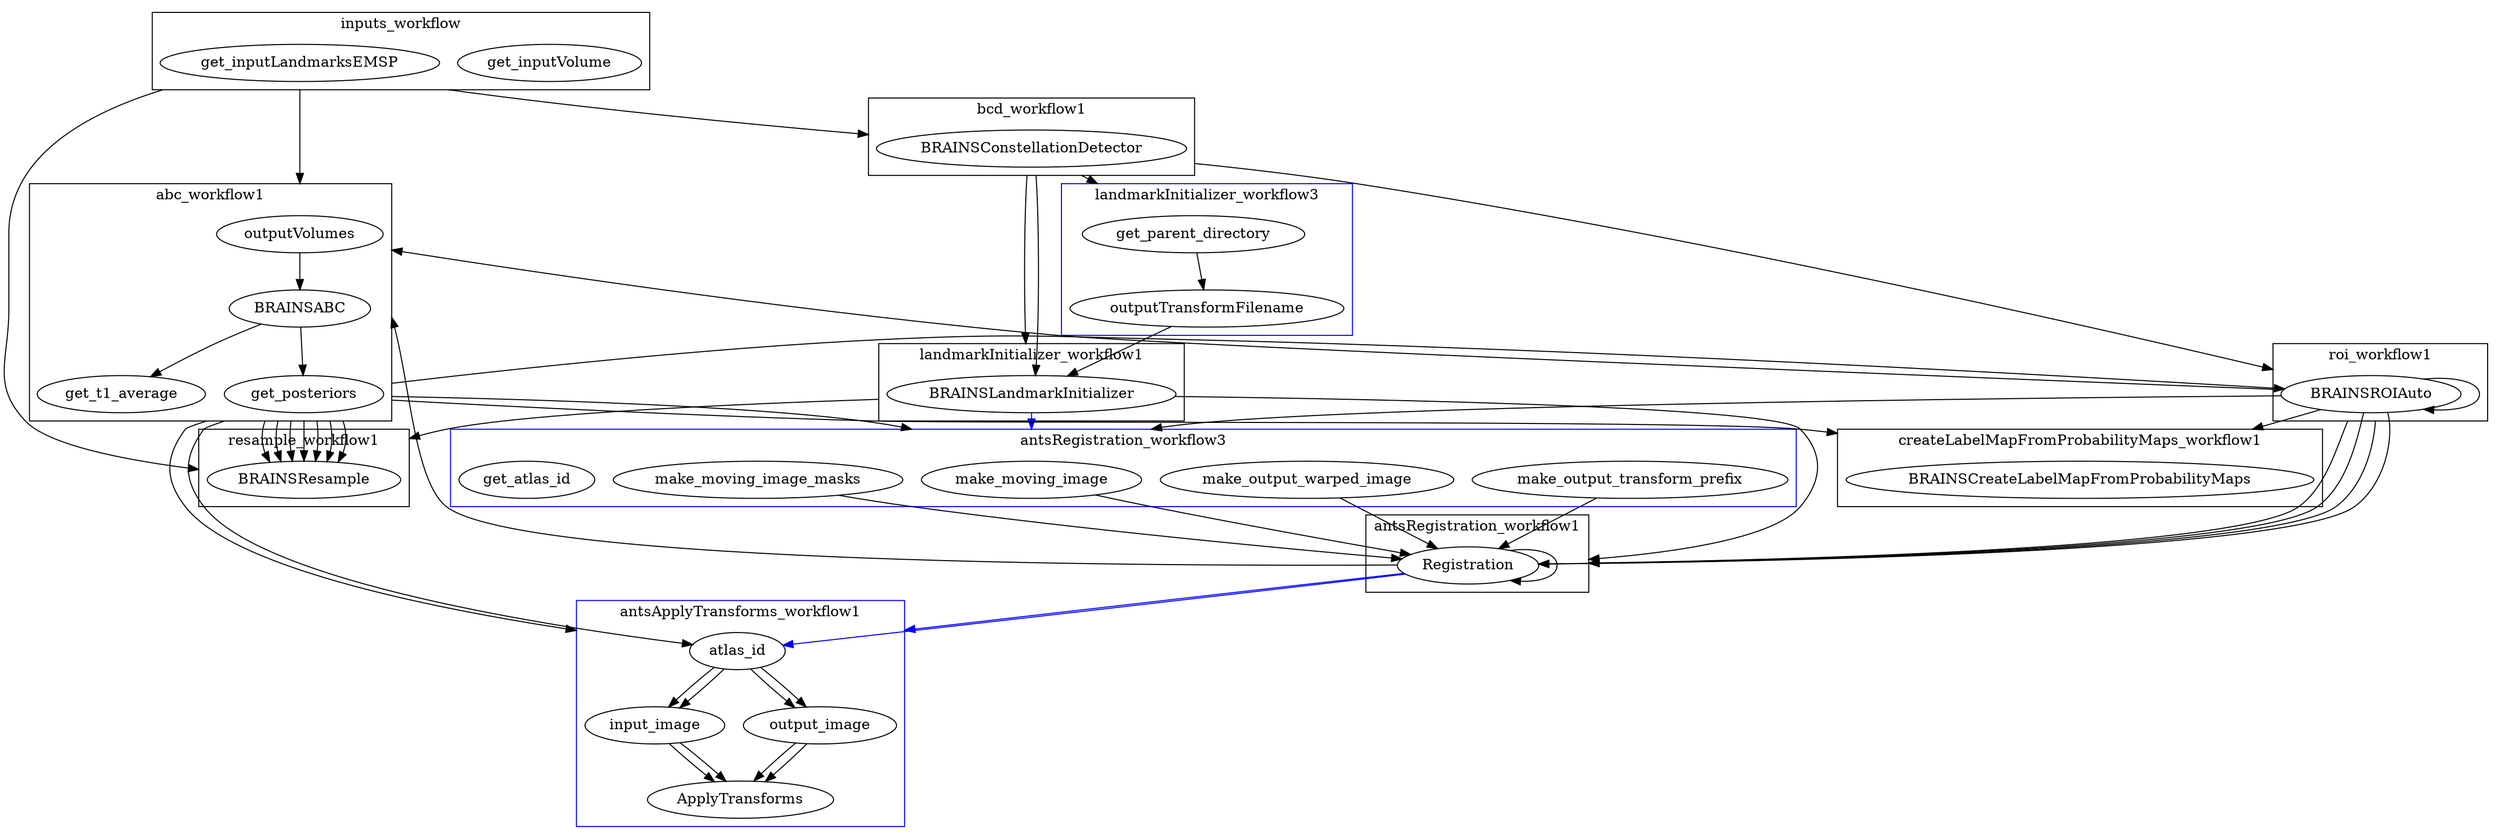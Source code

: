 digraph G {
compound=true 
subgraph cluster_inputs_workflow {
label = inputs_workflow 
get_inputVolume
get_inputLandmarksEMSP
}
subgraph cluster_bcd_workflow1 {
label = bcd_workflow1 
BRAINSConstellationDetector
}
subgraph cluster_roi_workflow1 {
label = roi_workflow1 
BRAINSROIAuto
}
subgraph cluster_landmarkInitializer_workflow1 {
label = landmarkInitializer_workflow1 
BRAINSLandmarkInitializer
}
subgraph cluster_landmarkInitializer_workflow2 {
label = landmarkInitializer_workflow2 
BRAINSLandmarkInitializer
}
subgraph cluster_resample_workflow1 {
label = resample_workflow1 
BRAINSResample
}
subgraph cluster_roi_workflow2 {
label = roi_workflow2 
BRAINSROIAuto
}
subgraph cluster_antsRegistration_workflow1 {
label = antsRegistration_workflow1 
Registration
}
subgraph cluster_antsRegistration_workflow2 {
label = antsRegistration_workflow2 
Registration
}
subgraph cluster_abc_workflow1 {
label = abc_workflow1 
outputVolumes
BRAINSABC
get_t1_average
get_posteriors
outputVolumes -> BRAINSABC
BRAINSABC -> get_t1_average
BRAINSABC -> get_posteriors
}
subgraph cluster_resample_workflow2 {
label = resample_workflow2 
BRAINSResample
}
subgraph cluster_resample_workflow3 {
label = resample_workflow3 
BRAINSResample
}
subgraph cluster_resample_workflow4 {
label = resample_workflow4 
BRAINSResample
}
subgraph cluster_resample_workflow5 {
label = resample_workflow5 
BRAINSResample
}
subgraph cluster_resample_workflow6 {
label = resample_workflow6 
BRAINSResample
}
subgraph cluster_resample_workflow7 {
label = resample_workflow7 
BRAINSResample
}
subgraph cluster_resample_workflow8 {
label = resample_workflow8 
BRAINSResample
}
subgraph cluster_createLabelMapFromProbabilityMaps_workflow1 {
label = createLabelMapFromProbabilityMaps_workflow1 
BRAINSCreateLabelMapFromProbabilityMaps
}
subgraph cluster_landmarkInitializer_workflow3 {
label = landmarkInitializer_workflow3 
get_parent_directory
outputTransformFilename
BRAINSLandmarkInitializer
get_parent_directory -> outputTransformFilename
outputTransformFilename -> BRAINSLandmarkInitializer
color=blue
}
subgraph cluster_roi_workflow3 {
label = roi_workflow3 
BRAINSROIAuto
}
subgraph cluster_antsRegistration_workflow3 {
label = antsRegistration_workflow3 
make_moving_image
make_moving_image_masks
make_output_transform_prefix
make_output_warped_image
get_atlas_id
Registration
make_moving_image -> Registration
make_moving_image_masks -> Registration
make_output_transform_prefix -> Registration
make_output_warped_image -> Registration
color=blue
}
subgraph cluster_antsApplyTransforms_workflow1 {
label = antsApplyTransforms_workflow1 
atlas_id
input_image
output_image
ApplyTransforms
atlas_id -> input_image
atlas_id -> output_image
input_image -> ApplyTransforms
output_image -> ApplyTransforms
color=blue
}
subgraph cluster_antsApplyTransforms_workflow2 {
label = antsApplyTransforms_workflow2 
atlas_id
input_image
output_image
ApplyTransforms
atlas_id -> input_image
atlas_id -> output_image
input_image -> ApplyTransforms
output_image -> ApplyTransforms
color=blue
}
get_inputLandmarksEMSP -> BRAINSConstellationDetector [ltail=cluster_inputs_workflow, lhead=cluster_bcd_workflow1]
BRAINSConstellationDetector -> BRAINSROIAuto [ltail=cluster_bcd_workflow1, lhead=cluster_roi_workflow1]
BRAINSConstellationDetector -> BRAINSLandmarkInitializer [ltail=cluster_bcd_workflow1, lhead=cluster_landmarkInitializer_workflow1]
BRAINSConstellationDetector -> BRAINSLandmarkInitializer [ltail=cluster_bcd_workflow1, lhead=cluster_landmarkInitializer_workflow2]
get_inputLandmarksEMSP -> BRAINSResample [ltail=cluster_inputs_workflow, lhead=cluster_resample_workflow1]
BRAINSLandmarkInitializer -> BRAINSResample [ltail=cluster_landmarkInitializer_workflow1, lhead=cluster_resample_workflow1]
BRAINSROIAuto -> BRAINSROIAuto [ltail=cluster_roi_workflow1, lhead=cluster_roi_workflow2]
BRAINSROIAuto -> Registration [ltail=cluster_roi_workflow1, lhead=cluster_antsRegistration_workflow1]
BRAINSROIAuto -> Registration [ltail=cluster_roi_workflow2, lhead=cluster_antsRegistration_workflow1]
BRAINSLandmarkInitializer -> Registration [ltail=cluster_landmarkInitializer_workflow2, lhead=cluster_antsRegistration_workflow1]
BRAINSROIAuto -> Registration [ltail=cluster_roi_workflow1, lhead=cluster_antsRegistration_workflow2]
BRAINSROIAuto -> Registration [ltail=cluster_roi_workflow2, lhead=cluster_antsRegistration_workflow2]
Registration -> Registration [ltail=cluster_antsRegistration_workflow1, lhead=cluster_antsRegistration_workflow2]
BRAINSROIAuto -> outputVolumes [ltail=cluster_roi_workflow1, lhead=cluster_abc_workflow1]
get_inputLandmarksEMSP -> outputVolumes [ltail=cluster_inputs_workflow, lhead=cluster_abc_workflow1]
Registration -> outputVolumes [ltail=cluster_antsRegistration_workflow2, lhead=cluster_abc_workflow1]
get_posteriors -> BRAINSResample [ltail=cluster_abc_workflow1, lhead=cluster_resample_workflow2]
get_posteriors -> BRAINSResample [ltail=cluster_abc_workflow1, lhead=cluster_resample_workflow3]
get_posteriors -> BRAINSResample [ltail=cluster_abc_workflow1, lhead=cluster_resample_workflow4]
get_posteriors -> BRAINSResample [ltail=cluster_abc_workflow1, lhead=cluster_resample_workflow5]
get_posteriors -> BRAINSResample [ltail=cluster_abc_workflow1, lhead=cluster_resample_workflow6]
get_posteriors -> BRAINSResample [ltail=cluster_abc_workflow1, lhead=cluster_resample_workflow7]
get_posteriors -> BRAINSResample [ltail=cluster_abc_workflow1, lhead=cluster_resample_workflow8]
get_posteriors -> BRAINSCreateLabelMapFromProbabilityMaps [ltail=cluster_abc_workflow1, lhead=cluster_createLabelMapFromProbabilityMaps_workflow1]
BRAINSROIAuto -> BRAINSCreateLabelMapFromProbabilityMaps [ltail=cluster_roi_workflow2, lhead=cluster_createLabelMapFromProbabilityMaps_workflow1]
BRAINSConstellationDetector -> get_parent_directory [ltail=cluster_bcd_workflow1, lhead=cluster_landmarkInitializer_workflow3]
get_posteriors -> BRAINSROIAuto [ltail=cluster_abc_workflow1, lhead=cluster_roi_workflow3]
get_posteriors -> make_moving_image [ltail=cluster_abc_workflow1, lhead=cluster_antsRegistration_workflow3]
BRAINSROIAuto -> make_moving_image [ltail=cluster_roi_workflow3, lhead=cluster_antsRegistration_workflow3]
BRAINSLandmarkInitializer -> make_moving_image [ltail=cluster_landmarkInitializer_workflow3, lhead=cluster_antsRegistration_workflow3] [color=blue]
get_posteriors -> atlas_id [ltail=cluster_abc_workflow1, lhead=cluster_antsApplyTransforms_workflow1]
Registration -> atlas_id [ltail=cluster_antsRegistration_workflow3, lhead=cluster_antsApplyTransforms_workflow1] [color=blue]
get_posteriors -> atlas_id [ltail=cluster_abc_workflow1, lhead=cluster_antsApplyTransforms_workflow2]
Registration -> atlas_id [ltail=cluster_antsRegistration_workflow3, lhead=cluster_antsApplyTransforms_workflow2] [color=blue]
}